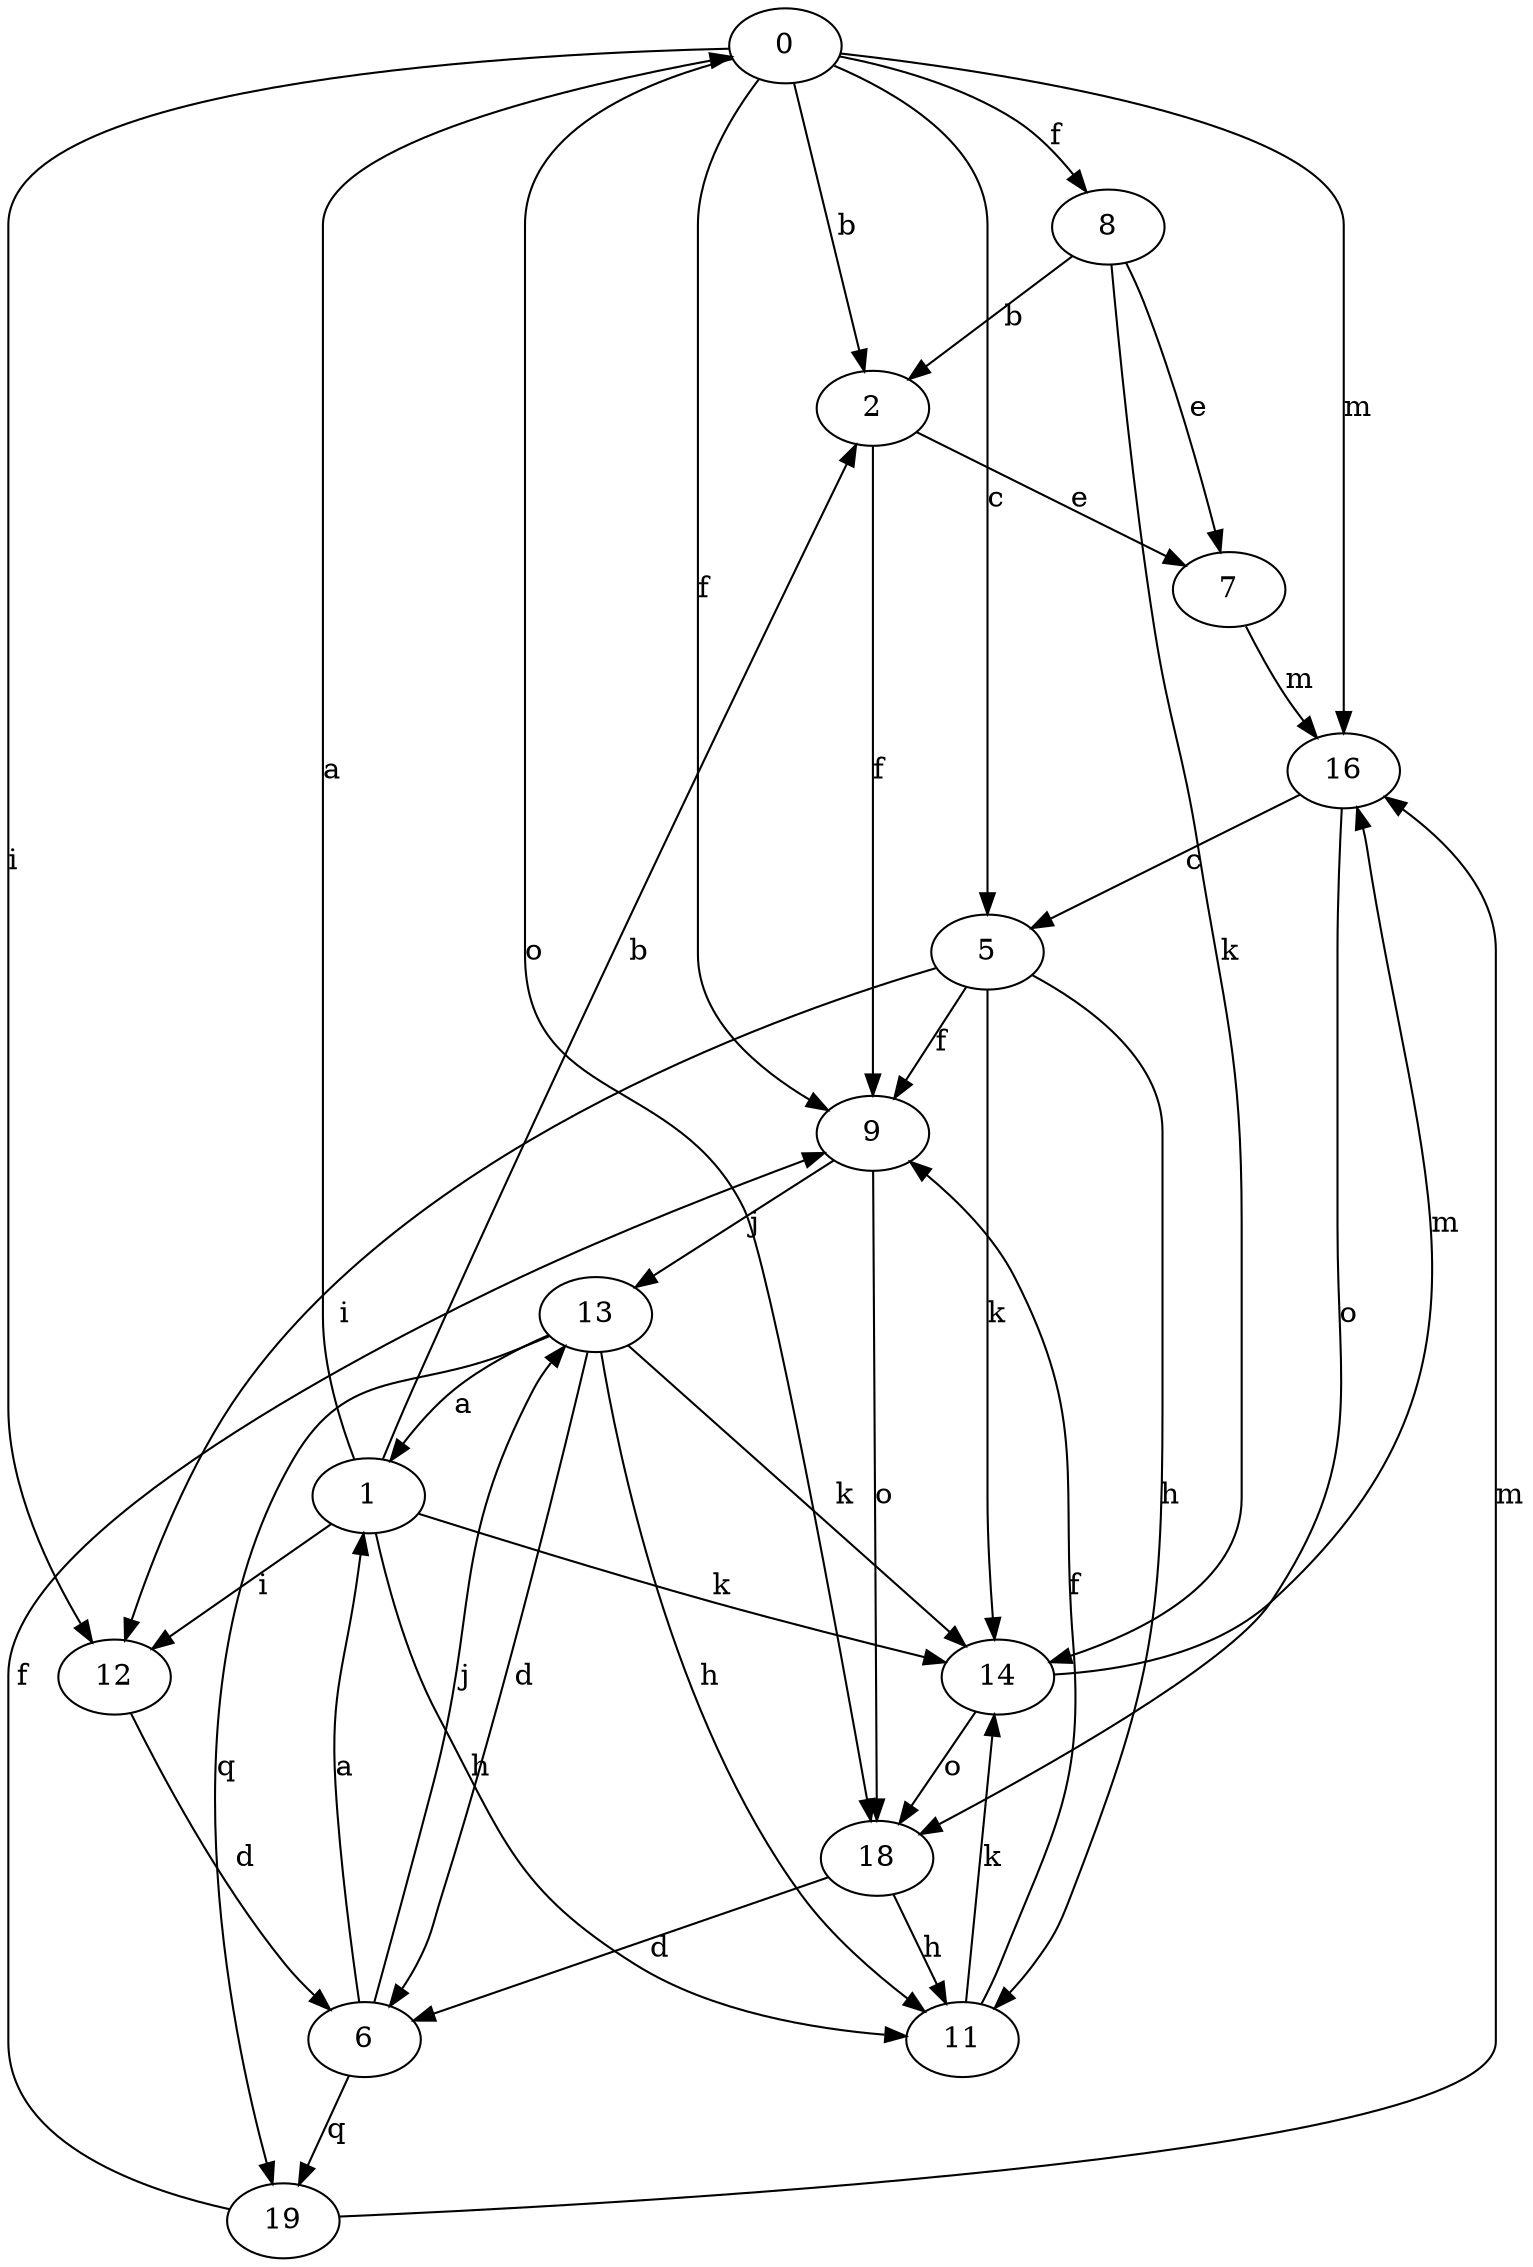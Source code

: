 strict digraph  {
0;
1;
2;
5;
6;
7;
8;
9;
11;
12;
13;
14;
16;
18;
19;
0 -> 2  [label=b];
0 -> 5  [label=c];
0 -> 8  [label=f];
0 -> 9  [label=f];
0 -> 12  [label=i];
0 -> 16  [label=m];
0 -> 18  [label=o];
1 -> 0  [label=a];
1 -> 2  [label=b];
1 -> 11  [label=h];
1 -> 12  [label=i];
1 -> 14  [label=k];
2 -> 7  [label=e];
2 -> 9  [label=f];
5 -> 9  [label=f];
5 -> 11  [label=h];
5 -> 12  [label=i];
5 -> 14  [label=k];
6 -> 1  [label=a];
6 -> 13  [label=j];
6 -> 19  [label=q];
7 -> 16  [label=m];
8 -> 2  [label=b];
8 -> 7  [label=e];
8 -> 14  [label=k];
9 -> 13  [label=j];
9 -> 18  [label=o];
11 -> 9  [label=f];
11 -> 14  [label=k];
12 -> 6  [label=d];
13 -> 1  [label=a];
13 -> 6  [label=d];
13 -> 11  [label=h];
13 -> 14  [label=k];
13 -> 19  [label=q];
14 -> 16  [label=m];
14 -> 18  [label=o];
16 -> 5  [label=c];
16 -> 18  [label=o];
18 -> 6  [label=d];
18 -> 11  [label=h];
19 -> 9  [label=f];
19 -> 16  [label=m];
}
